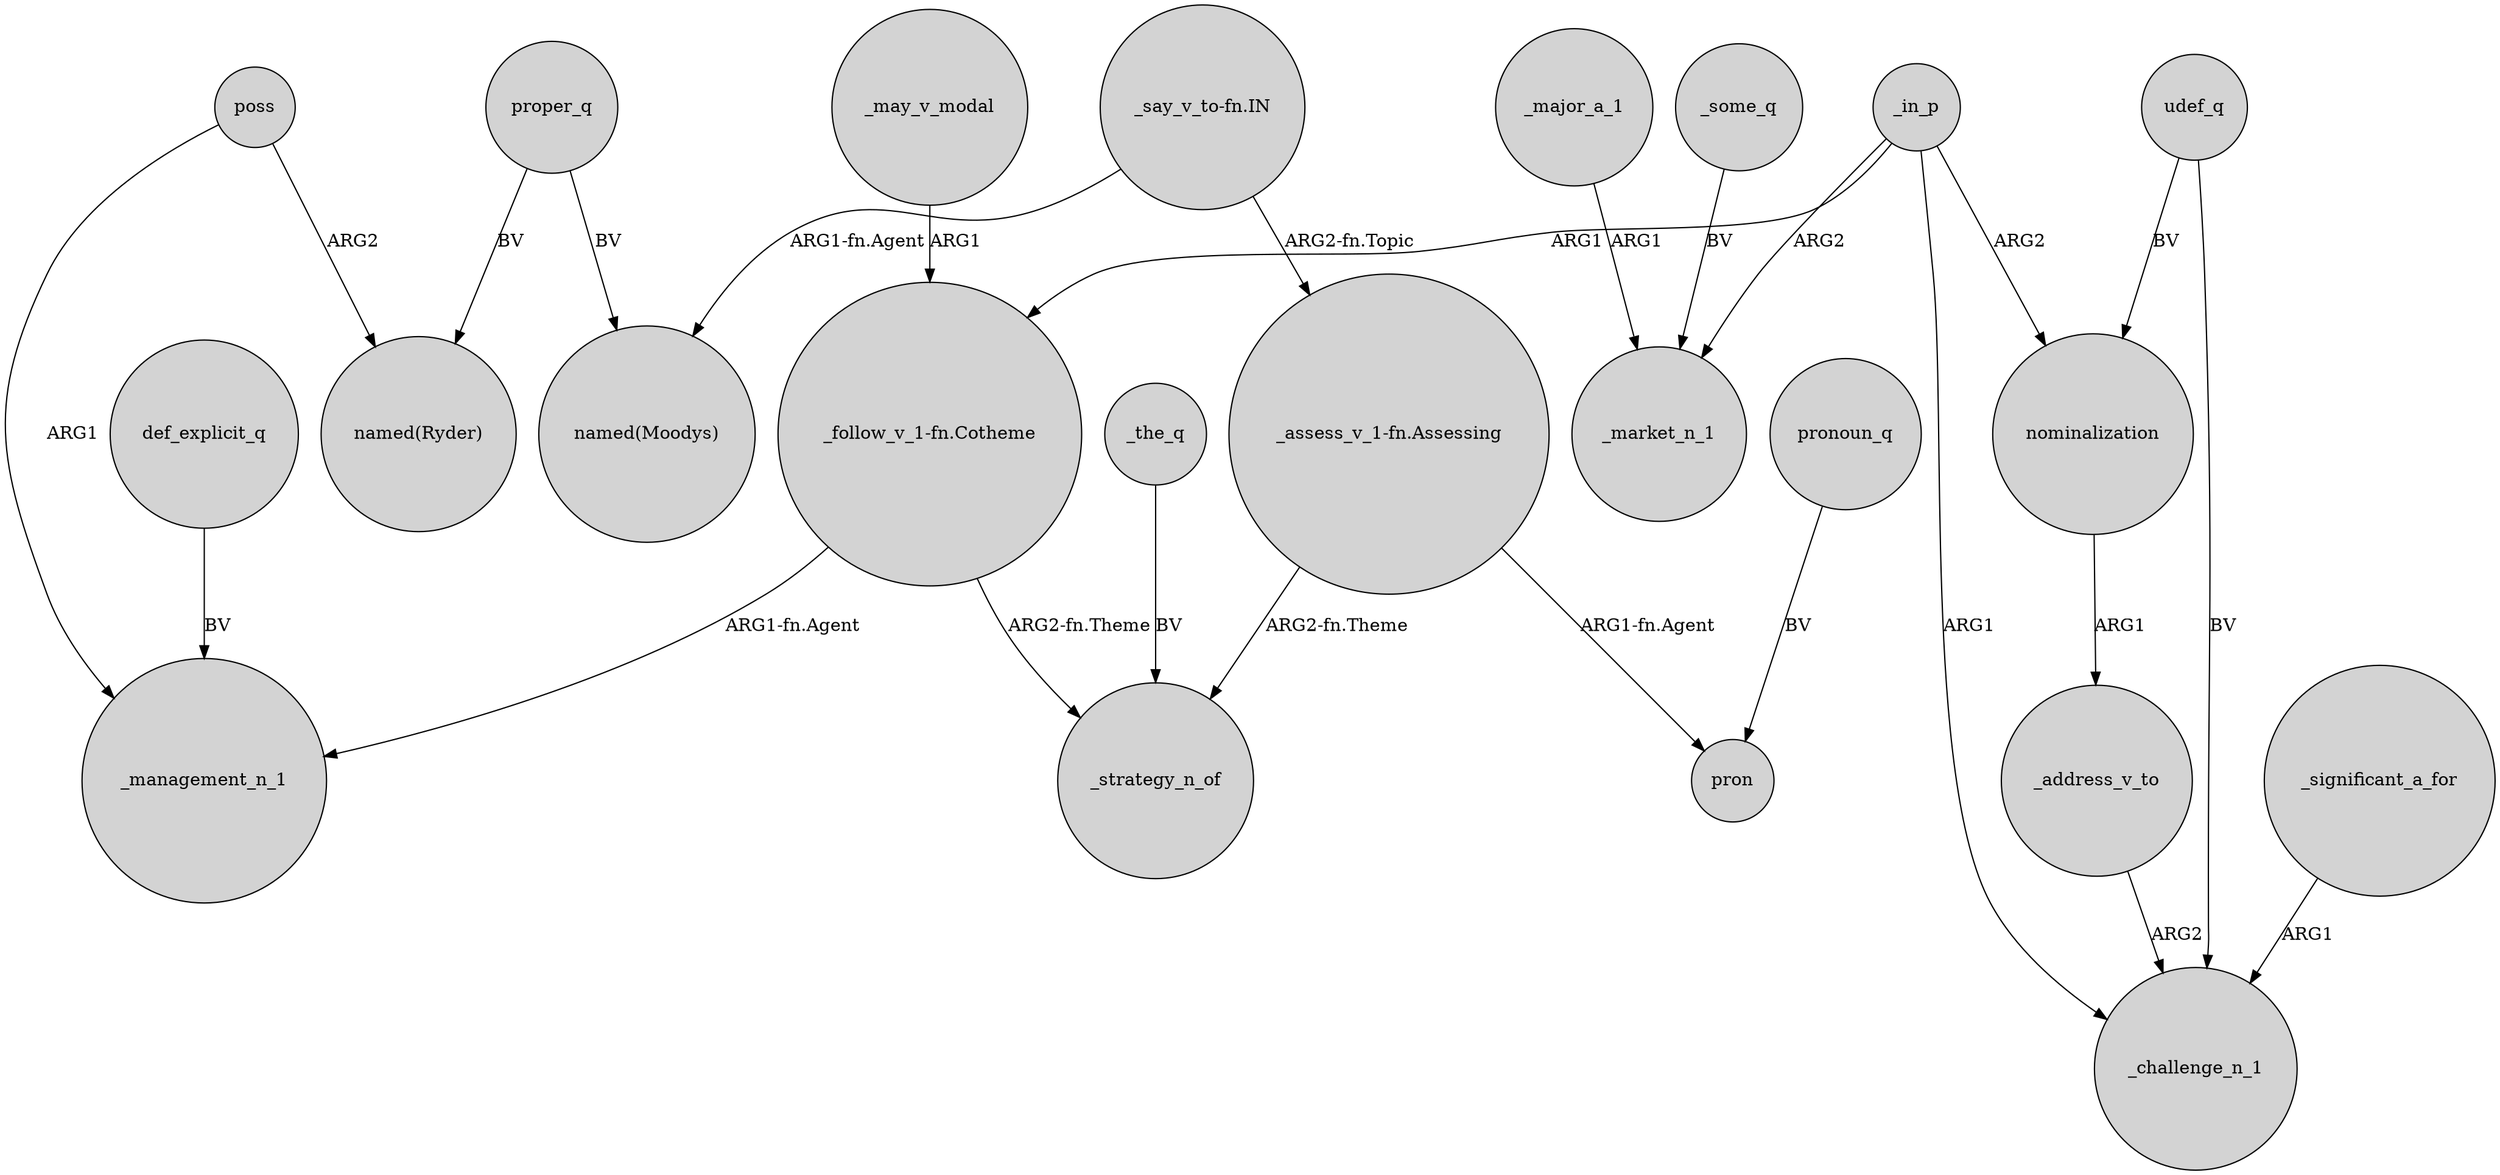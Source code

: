 digraph {
	node [shape=circle style=filled]
	"_assess_v_1-fn.Assessing" -> _strategy_n_of [label="ARG2-fn.Theme"]
	_address_v_to -> _challenge_n_1 [label=ARG2]
	_significant_a_for -> _challenge_n_1 [label=ARG1]
	_the_q -> _strategy_n_of [label=BV]
	proper_q -> "named(Moodys)" [label=BV]
	"_assess_v_1-fn.Assessing" -> pron [label="ARG1-fn.Agent"]
	poss -> "named(Ryder)" [label=ARG2]
	"_follow_v_1-fn.Cotheme" -> _management_n_1 [label="ARG1-fn.Agent"]
	pronoun_q -> pron [label=BV]
	poss -> _management_n_1 [label=ARG1]
	_major_a_1 -> _market_n_1 [label=ARG1]
	_some_q -> _market_n_1 [label=BV]
	nominalization -> _address_v_to [label=ARG1]
	def_explicit_q -> _management_n_1 [label=BV]
	proper_q -> "named(Ryder)" [label=BV]
	_in_p -> "_follow_v_1-fn.Cotheme" [label=ARG1]
	"_say_v_to-fn.IN" -> "_assess_v_1-fn.Assessing" [label="ARG2-fn.Topic"]
	udef_q -> _challenge_n_1 [label=BV]
	udef_q -> nominalization [label=BV]
	_may_v_modal -> "_follow_v_1-fn.Cotheme" [label=ARG1]
	_in_p -> _challenge_n_1 [label=ARG1]
	_in_p -> _market_n_1 [label=ARG2]
	"_say_v_to-fn.IN" -> "named(Moodys)" [label="ARG1-fn.Agent"]
	_in_p -> nominalization [label=ARG2]
	"_follow_v_1-fn.Cotheme" -> _strategy_n_of [label="ARG2-fn.Theme"]
}
